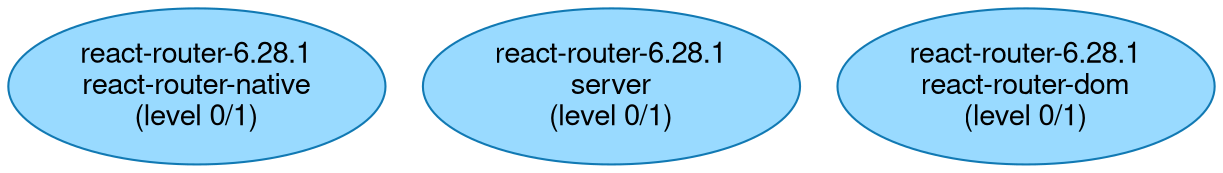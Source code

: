 // This GraphViz dot file was generated by the script convertQueryResultCsvToGraphVizDotFile.sh with default.template

strict digraph TypeScriptModuleBuildLevels {
    fontname = "Helvetica,Arial,sans-serif";
    node [fontname = "Helvetica,Arial,sans-serif";];
    edge [fontname = "Helvetica,Arial,sans-serif"; fontsize = 10;];
    node [style = filled; fillcolor = "0.560 0.400 0.999";];
    node [color = "0.560 0.900 0.700";];
    edge [color = "0.560 0.900 0.700";];
	"react-router-6.28.1\nreact-router-native\n(level 0/1)" [];
	"react-router-6.28.1\nserver\n(level 0/1)" [];
	"react-router-6.28.1\nreact-router-dom\n(level 0/1)" [];
}
